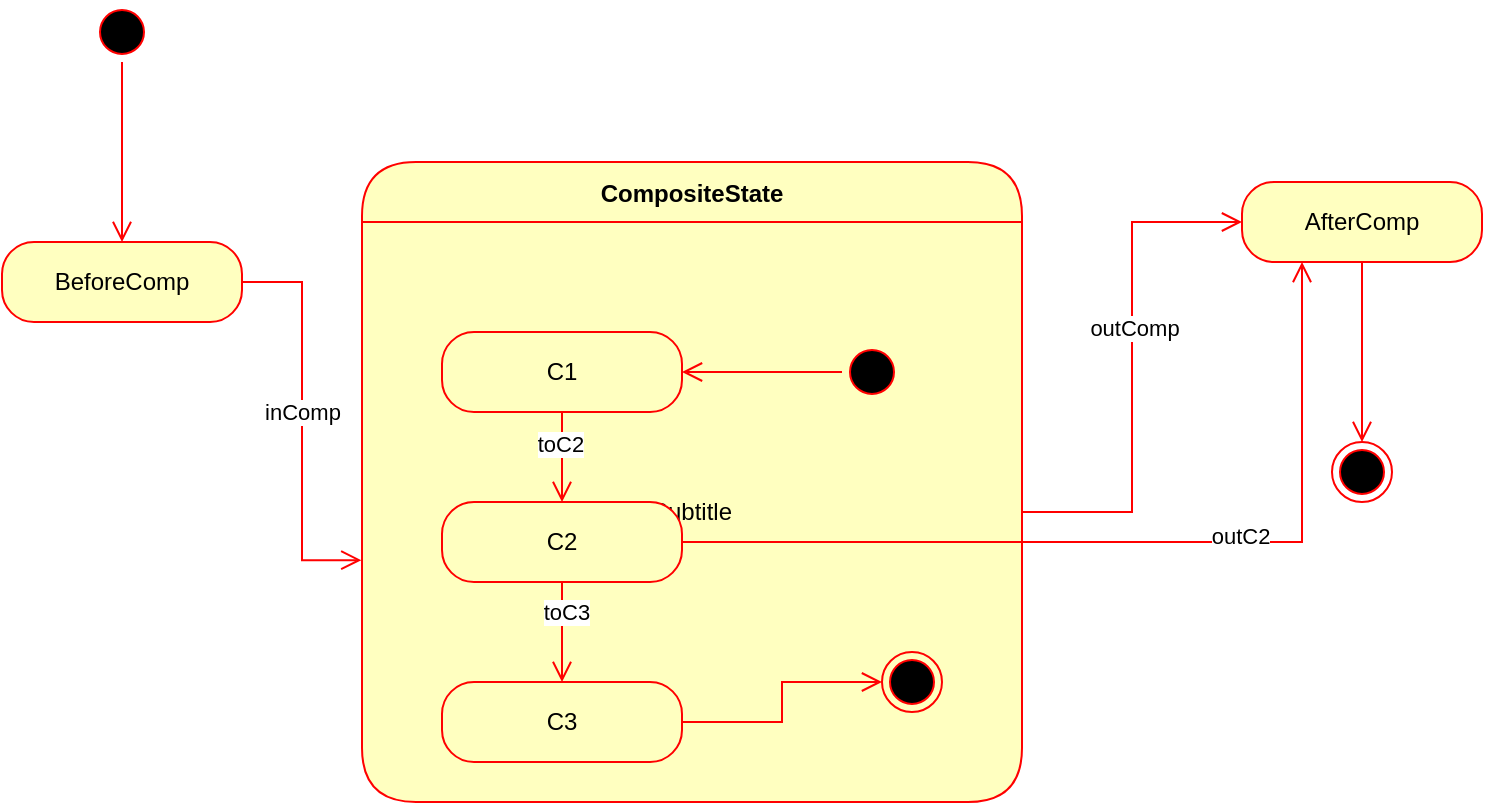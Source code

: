 <mxfile version="24.5.5" type="device">
  <diagram name="Seite-1" id="nQ45mbO3PU_KHSbSSo24">
    <mxGraphModel dx="1050" dy="530" grid="1" gridSize="10" guides="1" tooltips="1" connect="1" arrows="1" fold="1" page="1" pageScale="1" pageWidth="1500" pageHeight="850" math="0" shadow="0">
      <root>
        <mxCell id="0" />
        <mxCell id="1" parent="0" />
        <mxCell id="JK3Nyukmxg8_UhOIS_o0-1" value="BeforeComp" style="rounded=1;whiteSpace=wrap;html=1;arcSize=40;fontColor=#000000;fillColor=#ffffc0;strokeColor=#ff0000;" vertex="1" parent="1">
          <mxGeometry x="160" y="150" width="120" height="40" as="geometry" />
        </mxCell>
        <mxCell id="JK3Nyukmxg8_UhOIS_o0-2" value="" style="edgeStyle=orthogonalEdgeStyle;html=1;verticalAlign=bottom;endArrow=open;endSize=8;strokeColor=#ff0000;rounded=0;entryX=-0.001;entryY=0.583;entryDx=0;entryDy=0;entryPerimeter=0;" edge="1" source="JK3Nyukmxg8_UhOIS_o0-1" parent="1" target="JK3Nyukmxg8_UhOIS_o0-4">
          <mxGeometry relative="1" as="geometry">
            <mxPoint x="260" y="340" as="targetPoint" />
          </mxGeometry>
        </mxCell>
        <mxCell id="JK3Nyukmxg8_UhOIS_o0-23" value="inComp" style="edgeLabel;html=1;align=center;verticalAlign=middle;resizable=0;points=[];" vertex="1" connectable="0" parent="JK3Nyukmxg8_UhOIS_o0-2">
          <mxGeometry x="-0.046" relative="1" as="geometry">
            <mxPoint as="offset" />
          </mxGeometry>
        </mxCell>
        <mxCell id="JK3Nyukmxg8_UhOIS_o0-3" value="CompositeState" style="swimlane;fontStyle=1;align=center;verticalAlign=middle;childLayout=stackLayout;horizontal=1;startSize=30;horizontalStack=0;resizeParent=0;resizeLast=1;container=0;fontColor=#000000;collapsible=0;rounded=1;arcSize=30;strokeColor=#ff0000;fillColor=#ffffc0;swimlaneFillColor=#ffffc0;dropTarget=0;" vertex="1" parent="1">
          <mxGeometry x="340" y="110" width="330" height="320" as="geometry" />
        </mxCell>
        <mxCell id="JK3Nyukmxg8_UhOIS_o0-4" value="Subtitle" style="text;html=1;strokeColor=none;fillColor=none;align=center;verticalAlign=middle;spacingLeft=4;spacingRight=4;whiteSpace=wrap;overflow=hidden;rotatable=0;fontColor=#000000;" vertex="1" parent="JK3Nyukmxg8_UhOIS_o0-3">
          <mxGeometry y="30" width="330" height="290" as="geometry" />
        </mxCell>
        <mxCell id="JK3Nyukmxg8_UhOIS_o0-5" value="" style="edgeStyle=orthogonalEdgeStyle;html=1;verticalAlign=bottom;endArrow=open;endSize=8;strokeColor=#ff0000;rounded=0;entryX=0;entryY=0.5;entryDx=0;entryDy=0;exitX=1;exitY=0.5;exitDx=0;exitDy=0;" edge="1" source="JK3Nyukmxg8_UhOIS_o0-4" parent="1" target="JK3Nyukmxg8_UhOIS_o0-6">
          <mxGeometry relative="1" as="geometry">
            <mxPoint x="430" y="250" as="targetPoint" />
            <mxPoint x="710" y="270" as="sourcePoint" />
          </mxGeometry>
        </mxCell>
        <mxCell id="JK3Nyukmxg8_UhOIS_o0-24" value="outComp" style="edgeLabel;html=1;align=center;verticalAlign=middle;resizable=0;points=[];" vertex="1" connectable="0" parent="JK3Nyukmxg8_UhOIS_o0-5">
          <mxGeometry x="0.154" y="-1" relative="1" as="geometry">
            <mxPoint as="offset" />
          </mxGeometry>
        </mxCell>
        <mxCell id="JK3Nyukmxg8_UhOIS_o0-6" value="AfterComp" style="rounded=1;whiteSpace=wrap;html=1;arcSize=40;fontColor=#000000;fillColor=#ffffc0;strokeColor=#ff0000;" vertex="1" parent="1">
          <mxGeometry x="780" y="120" width="120" height="40" as="geometry" />
        </mxCell>
        <mxCell id="JK3Nyukmxg8_UhOIS_o0-7" value="" style="edgeStyle=orthogonalEdgeStyle;html=1;verticalAlign=bottom;endArrow=open;endSize=8;strokeColor=#ff0000;rounded=0;entryX=0.5;entryY=0;entryDx=0;entryDy=0;" edge="1" source="JK3Nyukmxg8_UhOIS_o0-6" parent="1" target="JK3Nyukmxg8_UhOIS_o0-16">
          <mxGeometry relative="1" as="geometry">
            <mxPoint x="840" y="220" as="targetPoint" />
          </mxGeometry>
        </mxCell>
        <mxCell id="JK3Nyukmxg8_UhOIS_o0-8" value="C1" style="rounded=1;whiteSpace=wrap;html=1;arcSize=40;fontColor=#000000;fillColor=#ffffc0;strokeColor=#ff0000;" vertex="1" parent="1">
          <mxGeometry x="380" y="195" width="120" height="40" as="geometry" />
        </mxCell>
        <mxCell id="JK3Nyukmxg8_UhOIS_o0-9" value="" style="edgeStyle=orthogonalEdgeStyle;html=1;verticalAlign=bottom;endArrow=open;endSize=8;strokeColor=#ff0000;rounded=0;entryX=0.5;entryY=0;entryDx=0;entryDy=0;" edge="1" source="JK3Nyukmxg8_UhOIS_o0-8" parent="1" target="JK3Nyukmxg8_UhOIS_o0-10">
          <mxGeometry relative="1" as="geometry">
            <mxPoint x="440" y="290" as="targetPoint" />
          </mxGeometry>
        </mxCell>
        <mxCell id="JK3Nyukmxg8_UhOIS_o0-26" value="toC2" style="edgeLabel;html=1;align=center;verticalAlign=middle;resizable=0;points=[];" vertex="1" connectable="0" parent="JK3Nyukmxg8_UhOIS_o0-9">
          <mxGeometry x="-0.298" y="-1" relative="1" as="geometry">
            <mxPoint as="offset" />
          </mxGeometry>
        </mxCell>
        <mxCell id="JK3Nyukmxg8_UhOIS_o0-10" value="C2" style="rounded=1;whiteSpace=wrap;html=1;arcSize=40;fontColor=#000000;fillColor=#ffffc0;strokeColor=#ff0000;" vertex="1" parent="1">
          <mxGeometry x="380" y="280" width="120" height="40" as="geometry" />
        </mxCell>
        <mxCell id="JK3Nyukmxg8_UhOIS_o0-11" value="" style="edgeStyle=orthogonalEdgeStyle;html=1;verticalAlign=bottom;endArrow=open;endSize=8;strokeColor=#ff0000;rounded=0;entryX=0.5;entryY=0;entryDx=0;entryDy=0;" edge="1" source="JK3Nyukmxg8_UhOIS_o0-10" parent="1" target="JK3Nyukmxg8_UhOIS_o0-12">
          <mxGeometry relative="1" as="geometry">
            <mxPoint x="450" y="425" as="targetPoint" />
          </mxGeometry>
        </mxCell>
        <mxCell id="JK3Nyukmxg8_UhOIS_o0-27" value="toC3" style="edgeLabel;html=1;align=center;verticalAlign=middle;resizable=0;points=[];" vertex="1" connectable="0" parent="JK3Nyukmxg8_UhOIS_o0-11">
          <mxGeometry x="-0.408" y="2" relative="1" as="geometry">
            <mxPoint as="offset" />
          </mxGeometry>
        </mxCell>
        <mxCell id="JK3Nyukmxg8_UhOIS_o0-12" value="C3" style="rounded=1;whiteSpace=wrap;html=1;arcSize=40;fontColor=#000000;fillColor=#ffffc0;strokeColor=#ff0000;" vertex="1" parent="1">
          <mxGeometry x="380" y="370" width="120" height="40" as="geometry" />
        </mxCell>
        <mxCell id="JK3Nyukmxg8_UhOIS_o0-13" value="" style="edgeStyle=orthogonalEdgeStyle;html=1;verticalAlign=bottom;endArrow=open;endSize=8;strokeColor=#ff0000;rounded=0;entryX=0;entryY=0.5;entryDx=0;entryDy=0;" edge="1" source="JK3Nyukmxg8_UhOIS_o0-12" parent="1" target="JK3Nyukmxg8_UhOIS_o0-20">
          <mxGeometry relative="1" as="geometry">
            <mxPoint x="560" y="490" as="targetPoint" />
          </mxGeometry>
        </mxCell>
        <mxCell id="JK3Nyukmxg8_UhOIS_o0-14" value="" style="ellipse;html=1;shape=startState;fillColor=#000000;strokeColor=#ff0000;" vertex="1" parent="1">
          <mxGeometry x="205" y="30" width="30" height="30" as="geometry" />
        </mxCell>
        <mxCell id="JK3Nyukmxg8_UhOIS_o0-15" value="" style="edgeStyle=orthogonalEdgeStyle;html=1;verticalAlign=bottom;endArrow=open;endSize=8;strokeColor=#ff0000;rounded=0;entryX=0.5;entryY=0;entryDx=0;entryDy=0;" edge="1" source="JK3Nyukmxg8_UhOIS_o0-14" parent="1" target="JK3Nyukmxg8_UhOIS_o0-1">
          <mxGeometry relative="1" as="geometry">
            <mxPoint x="220" y="120" as="targetPoint" />
          </mxGeometry>
        </mxCell>
        <mxCell id="JK3Nyukmxg8_UhOIS_o0-16" value="" style="ellipse;html=1;shape=endState;fillColor=#000000;strokeColor=#ff0000;" vertex="1" parent="1">
          <mxGeometry x="825" y="250" width="30" height="30" as="geometry" />
        </mxCell>
        <mxCell id="JK3Nyukmxg8_UhOIS_o0-17" value="" style="ellipse;html=1;shape=startState;fillColor=#000000;strokeColor=#ff0000;" vertex="1" parent="1">
          <mxGeometry x="580" y="200" width="30" height="30" as="geometry" />
        </mxCell>
        <mxCell id="JK3Nyukmxg8_UhOIS_o0-18" value="" style="edgeStyle=orthogonalEdgeStyle;html=1;verticalAlign=bottom;endArrow=open;endSize=8;strokeColor=#ff0000;rounded=0;entryX=1;entryY=0.5;entryDx=0;entryDy=0;" edge="1" source="JK3Nyukmxg8_UhOIS_o0-17" parent="1" target="JK3Nyukmxg8_UhOIS_o0-8">
          <mxGeometry relative="1" as="geometry">
            <mxPoint x="595" y="290" as="targetPoint" />
          </mxGeometry>
        </mxCell>
        <mxCell id="JK3Nyukmxg8_UhOIS_o0-20" value="" style="ellipse;html=1;shape=endState;fillColor=#000000;strokeColor=#ff0000;" vertex="1" parent="1">
          <mxGeometry x="600" y="355" width="30" height="30" as="geometry" />
        </mxCell>
        <mxCell id="JK3Nyukmxg8_UhOIS_o0-22" value="" style="edgeStyle=orthogonalEdgeStyle;html=1;verticalAlign=bottom;endArrow=open;endSize=8;strokeColor=#ff0000;rounded=0;entryX=0.25;entryY=1;entryDx=0;entryDy=0;exitX=1;exitY=0.5;exitDx=0;exitDy=0;" edge="1" parent="1" source="JK3Nyukmxg8_UhOIS_o0-10" target="JK3Nyukmxg8_UhOIS_o0-6">
          <mxGeometry relative="1" as="geometry">
            <mxPoint x="360" y="315" as="targetPoint" />
            <mxPoint x="290" y="180" as="sourcePoint" />
          </mxGeometry>
        </mxCell>
        <mxCell id="JK3Nyukmxg8_UhOIS_o0-25" value="outC2" style="edgeLabel;html=1;align=center;verticalAlign=middle;resizable=0;points=[];" vertex="1" connectable="0" parent="JK3Nyukmxg8_UhOIS_o0-22">
          <mxGeometry x="0.241" y="3" relative="1" as="geometry">
            <mxPoint as="offset" />
          </mxGeometry>
        </mxCell>
      </root>
    </mxGraphModel>
  </diagram>
</mxfile>
